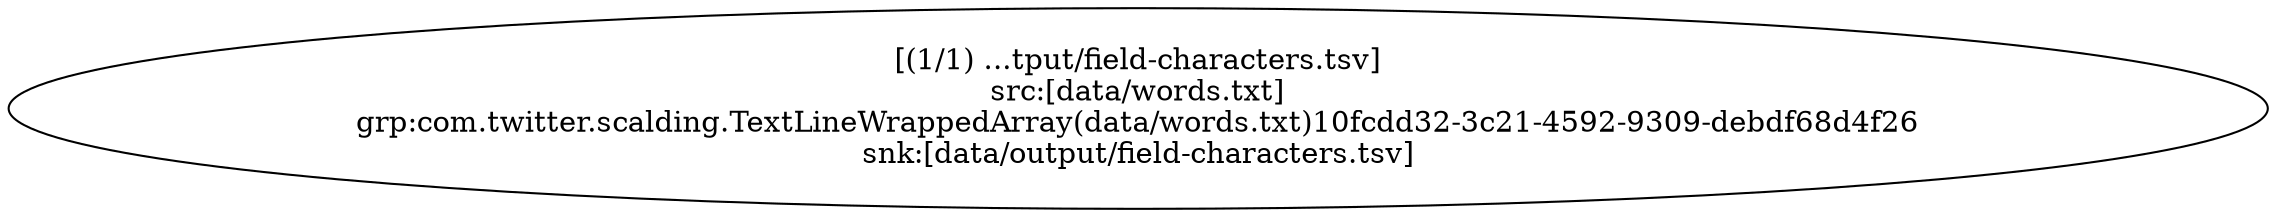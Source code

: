 digraph G {
  1 [label = "[(1/1) ...tput/field-characters.tsv]\nsrc:[data/words.txt]\ngrp:com.twitter.scalding.TextLineWrappedArray(data/words.txt)10fcdd32-3c21-4592-9309-debdf68d4f26\nsnk:[data/output/field-characters.tsv]"];
}
